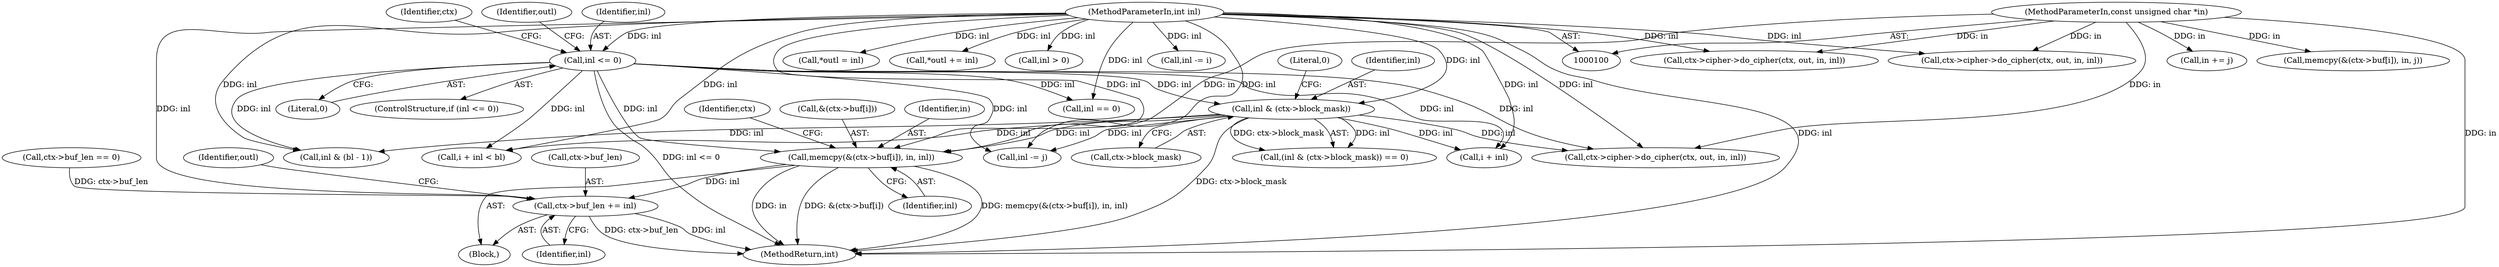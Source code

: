 digraph "0_openssl_3f3582139fbb259a1c3cbb0a25236500a409bf26@API" {
"1000221" [label="(Call,memcpy(&(ctx->buf[i]), in, inl))"];
"1000104" [label="(MethodParameterIn,const unsigned char *in)"];
"1000105" [label="(MethodParameterIn,int inl)"];
"1000140" [label="(Call,inl <= 0)"];
"1000160" [label="(Call,inl & (ctx->block_mask))"];
"1000230" [label="(Call,ctx->buf_len += inl)"];
"1000334" [label="(MethodReturn,int)"];
"1000154" [label="(Call,ctx->buf_len == 0)"];
"1000228" [label="(Identifier,in)"];
"1000141" [label="(Identifier,inl)"];
"1000162" [label="(Call,ctx->block_mask)"];
"1000142" [label="(Literal,0)"];
"1000237" [label="(Identifier,outl)"];
"1000105" [label="(MethodParameterIn,int inl)"];
"1000140" [label="(Call,inl <= 0)"];
"1000268" [label="(Call,inl -= j)"];
"1000168" [label="(Call,ctx->cipher->do_cipher(ctx, out, in, inl))"];
"1000156" [label="(Identifier,ctx)"];
"1000161" [label="(Identifier,inl)"];
"1000216" [label="(Call,i + inl)"];
"1000232" [label="(Identifier,ctx)"];
"1000160" [label="(Call,inl & (ctx->block_mask))"];
"1000174" [label="(Call,*outl = inl)"];
"1000310" [label="(Call,*outl += inl)"];
"1000165" [label="(Literal,0)"];
"1000222" [label="(Call,&(ctx->buf[i]))"];
"1000229" [label="(Identifier,inl)"];
"1000297" [label="(Call,inl > 0)"];
"1000221" [label="(Call,memcpy(&(ctx->buf[i]), in, inl))"];
"1000230" [label="(Call,ctx->buf_len += inl)"];
"1000149" [label="(Call,inl == 0)"];
"1000220" [label="(Block,)"];
"1000104" [label="(MethodParameterIn,const unsigned char *in)"];
"1000271" [label="(Call,in += j)"];
"1000303" [label="(Call,ctx->cipher->do_cipher(ctx, out, in, inl))"];
"1000231" [label="(Call,ctx->buf_len)"];
"1000139" [label="(ControlStructure,if (inl <= 0))"];
"1000248" [label="(Call,memcpy(&(ctx->buf[i]), in, j))"];
"1000234" [label="(Identifier,inl)"];
"1000288" [label="(Call,inl & (bl - 1))"];
"1000146" [label="(Identifier,outl)"];
"1000159" [label="(Call,(inl & (ctx->block_mask)) == 0)"];
"1000121" [label="(Call,ctx->cipher->do_cipher(ctx, out, in, inl))"];
"1000293" [label="(Call,inl -= i)"];
"1000215" [label="(Call,i + inl < bl)"];
"1000221" -> "1000220"  [label="AST: "];
"1000221" -> "1000229"  [label="CFG: "];
"1000222" -> "1000221"  [label="AST: "];
"1000228" -> "1000221"  [label="AST: "];
"1000229" -> "1000221"  [label="AST: "];
"1000232" -> "1000221"  [label="CFG: "];
"1000221" -> "1000334"  [label="DDG: memcpy(&(ctx->buf[i]), in, inl)"];
"1000221" -> "1000334"  [label="DDG: in"];
"1000221" -> "1000334"  [label="DDG: &(ctx->buf[i])"];
"1000104" -> "1000221"  [label="DDG: in"];
"1000105" -> "1000221"  [label="DDG: inl"];
"1000140" -> "1000221"  [label="DDG: inl"];
"1000160" -> "1000221"  [label="DDG: inl"];
"1000221" -> "1000230"  [label="DDG: inl"];
"1000104" -> "1000100"  [label="AST: "];
"1000104" -> "1000334"  [label="DDG: in"];
"1000104" -> "1000121"  [label="DDG: in"];
"1000104" -> "1000168"  [label="DDG: in"];
"1000104" -> "1000248"  [label="DDG: in"];
"1000104" -> "1000271"  [label="DDG: in"];
"1000104" -> "1000303"  [label="DDG: in"];
"1000105" -> "1000100"  [label="AST: "];
"1000105" -> "1000334"  [label="DDG: inl"];
"1000105" -> "1000121"  [label="DDG: inl"];
"1000105" -> "1000140"  [label="DDG: inl"];
"1000105" -> "1000149"  [label="DDG: inl"];
"1000105" -> "1000160"  [label="DDG: inl"];
"1000105" -> "1000168"  [label="DDG: inl"];
"1000105" -> "1000174"  [label="DDG: inl"];
"1000105" -> "1000215"  [label="DDG: inl"];
"1000105" -> "1000216"  [label="DDG: inl"];
"1000105" -> "1000230"  [label="DDG: inl"];
"1000105" -> "1000268"  [label="DDG: inl"];
"1000105" -> "1000288"  [label="DDG: inl"];
"1000105" -> "1000293"  [label="DDG: inl"];
"1000105" -> "1000297"  [label="DDG: inl"];
"1000105" -> "1000303"  [label="DDG: inl"];
"1000105" -> "1000310"  [label="DDG: inl"];
"1000140" -> "1000139"  [label="AST: "];
"1000140" -> "1000142"  [label="CFG: "];
"1000141" -> "1000140"  [label="AST: "];
"1000142" -> "1000140"  [label="AST: "];
"1000146" -> "1000140"  [label="CFG: "];
"1000156" -> "1000140"  [label="CFG: "];
"1000140" -> "1000334"  [label="DDG: inl <= 0"];
"1000140" -> "1000149"  [label="DDG: inl"];
"1000140" -> "1000160"  [label="DDG: inl"];
"1000140" -> "1000168"  [label="DDG: inl"];
"1000140" -> "1000215"  [label="DDG: inl"];
"1000140" -> "1000216"  [label="DDG: inl"];
"1000140" -> "1000268"  [label="DDG: inl"];
"1000140" -> "1000288"  [label="DDG: inl"];
"1000160" -> "1000159"  [label="AST: "];
"1000160" -> "1000162"  [label="CFG: "];
"1000161" -> "1000160"  [label="AST: "];
"1000162" -> "1000160"  [label="AST: "];
"1000165" -> "1000160"  [label="CFG: "];
"1000160" -> "1000334"  [label="DDG: ctx->block_mask"];
"1000160" -> "1000159"  [label="DDG: inl"];
"1000160" -> "1000159"  [label="DDG: ctx->block_mask"];
"1000160" -> "1000168"  [label="DDG: inl"];
"1000160" -> "1000215"  [label="DDG: inl"];
"1000160" -> "1000216"  [label="DDG: inl"];
"1000160" -> "1000268"  [label="DDG: inl"];
"1000160" -> "1000288"  [label="DDG: inl"];
"1000230" -> "1000220"  [label="AST: "];
"1000230" -> "1000234"  [label="CFG: "];
"1000231" -> "1000230"  [label="AST: "];
"1000234" -> "1000230"  [label="AST: "];
"1000237" -> "1000230"  [label="CFG: "];
"1000230" -> "1000334"  [label="DDG: ctx->buf_len"];
"1000230" -> "1000334"  [label="DDG: inl"];
"1000154" -> "1000230"  [label="DDG: ctx->buf_len"];
}
